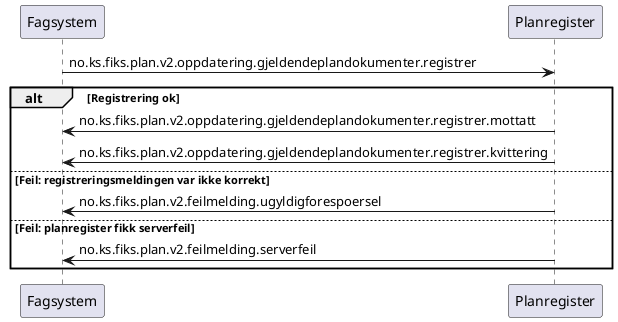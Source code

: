 @startuml

Fagsystem -> Planregister: no.ks.fiks.plan.v2.oppdatering.gjeldendeplandokumenter.registrer

alt Registrering ok
Fagsystem <- Planregister: no.ks.fiks.plan.v2.oppdatering.gjeldendeplandokumenter.registrer.mottatt
Fagsystem <- Planregister: no.ks.fiks.plan.v2.oppdatering.gjeldendeplandokumenter.registrer.kvittering

else Feil: registreringsmeldingen var ikke korrekt
Fagsystem <- Planregister: no.ks.fiks.plan.v2.feilmelding.ugyldigforespoersel

else Feil: planregister fikk serverfeil
Fagsystem <- Planregister: no.ks.fiks.plan.v2.feilmelding.serverfeil

end
@enduml